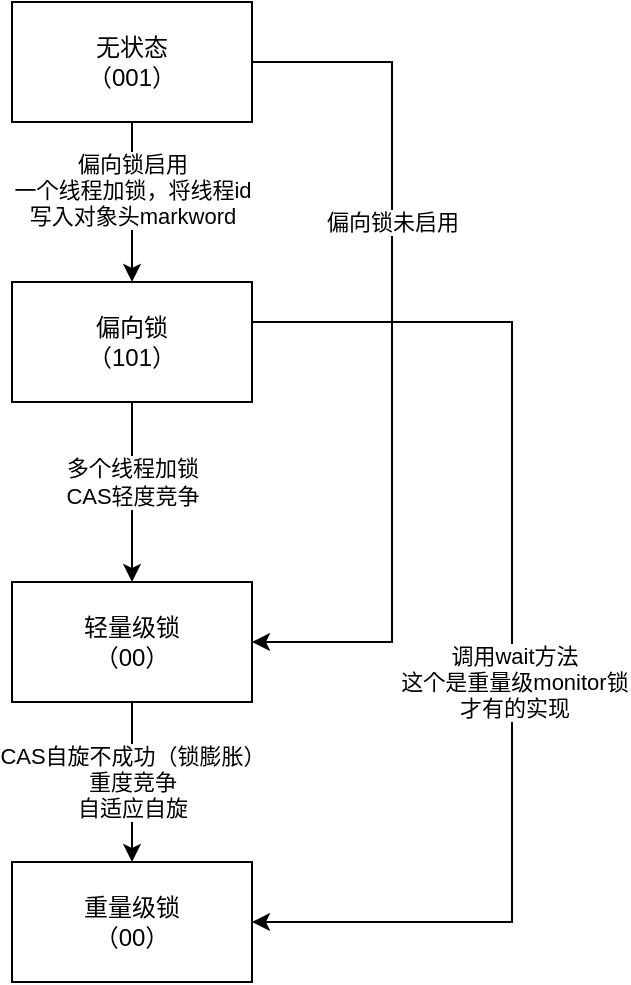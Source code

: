 <mxfile version="14.2.2" type="github">
  <diagram id="pF4SRi6WFVkdvoSuHAUC" name="Page-1">
    <mxGraphModel dx="884" dy="591" grid="1" gridSize="10" guides="1" tooltips="1" connect="1" arrows="1" fold="1" page="1" pageScale="1" pageWidth="827" pageHeight="1169" math="0" shadow="0">
      <root>
        <mxCell id="0" />
        <mxCell id="1" parent="0" />
        <mxCell id="L0IP6Y8Qmht7rUSvjI6K-5" style="edgeStyle=orthogonalEdgeStyle;rounded=0;orthogonalLoop=1;jettySize=auto;html=1;entryX=1;entryY=0.5;entryDx=0;entryDy=0;" edge="1" parent="1" source="L0IP6Y8Qmht7rUSvjI6K-1" target="L0IP6Y8Qmht7rUSvjI6K-3">
          <mxGeometry relative="1" as="geometry">
            <mxPoint x="430" y="470" as="targetPoint" />
            <Array as="points">
              <mxPoint x="300" y="170" />
              <mxPoint x="300" y="460" />
            </Array>
          </mxGeometry>
        </mxCell>
        <mxCell id="L0IP6Y8Qmht7rUSvjI6K-11" value="偏向锁未启用" style="edgeLabel;html=1;align=center;verticalAlign=middle;resizable=0;points=[];" vertex="1" connectable="0" parent="L0IP6Y8Qmht7rUSvjI6K-5">
          <mxGeometry x="-0.372" relative="1" as="geometry">
            <mxPoint y="15" as="offset" />
          </mxGeometry>
        </mxCell>
        <mxCell id="L0IP6Y8Qmht7rUSvjI6K-15" value="" style="edgeStyle=orthogonalEdgeStyle;rounded=0;orthogonalLoop=1;jettySize=auto;html=1;" edge="1" parent="1" source="L0IP6Y8Qmht7rUSvjI6K-1" target="L0IP6Y8Qmht7rUSvjI6K-2">
          <mxGeometry relative="1" as="geometry" />
        </mxCell>
        <mxCell id="L0IP6Y8Qmht7rUSvjI6K-16" value="偏向锁启用&lt;br&gt;一个线程加锁，将线程id&lt;br&gt;写入对象头markword" style="edgeLabel;html=1;align=center;verticalAlign=middle;resizable=0;points=[];" vertex="1" connectable="0" parent="L0IP6Y8Qmht7rUSvjI6K-15">
          <mxGeometry x="-0.229" y="1" relative="1" as="geometry">
            <mxPoint x="-1" y="3" as="offset" />
          </mxGeometry>
        </mxCell>
        <mxCell id="L0IP6Y8Qmht7rUSvjI6K-1" value="无状态&lt;br&gt;（001）" style="rounded=0;whiteSpace=wrap;html=1;" vertex="1" parent="1">
          <mxGeometry x="110" y="140" width="120" height="60" as="geometry" />
        </mxCell>
        <mxCell id="L0IP6Y8Qmht7rUSvjI6K-8" style="edgeStyle=orthogonalEdgeStyle;rounded=0;orthogonalLoop=1;jettySize=auto;html=1;entryX=1;entryY=0.5;entryDx=0;entryDy=0;" edge="1" parent="1" source="L0IP6Y8Qmht7rUSvjI6K-2" target="L0IP6Y8Qmht7rUSvjI6K-4">
          <mxGeometry relative="1" as="geometry">
            <mxPoint x="400" y="600" as="targetPoint" />
            <Array as="points">
              <mxPoint x="360" y="300" />
              <mxPoint x="360" y="600" />
            </Array>
          </mxGeometry>
        </mxCell>
        <mxCell id="L0IP6Y8Qmht7rUSvjI6K-12" value="调用wait方法&lt;br&gt;这个是重量级monitor锁&lt;br&gt;才有的实现" style="edgeLabel;html=1;align=center;verticalAlign=middle;resizable=0;points=[];" vertex="1" connectable="0" parent="L0IP6Y8Qmht7rUSvjI6K-8">
          <mxGeometry x="-0.111" y="1" relative="1" as="geometry">
            <mxPoint y="61" as="offset" />
          </mxGeometry>
        </mxCell>
        <mxCell id="L0IP6Y8Qmht7rUSvjI6K-17" value="" style="edgeStyle=orthogonalEdgeStyle;rounded=0;orthogonalLoop=1;jettySize=auto;html=1;" edge="1" parent="1" source="L0IP6Y8Qmht7rUSvjI6K-2" target="L0IP6Y8Qmht7rUSvjI6K-3">
          <mxGeometry relative="1" as="geometry" />
        </mxCell>
        <mxCell id="L0IP6Y8Qmht7rUSvjI6K-18" value="多个线程加锁&lt;br&gt;CAS轻度竞争" style="edgeLabel;html=1;align=center;verticalAlign=middle;resizable=0;points=[];" vertex="1" connectable="0" parent="L0IP6Y8Qmht7rUSvjI6K-17">
          <mxGeometry x="-0.333" relative="1" as="geometry">
            <mxPoint y="10" as="offset" />
          </mxGeometry>
        </mxCell>
        <mxCell id="L0IP6Y8Qmht7rUSvjI6K-2" value="偏向锁&lt;br&gt;（101）" style="rounded=0;whiteSpace=wrap;html=1;" vertex="1" parent="1">
          <mxGeometry x="110" y="280" width="120" height="60" as="geometry" />
        </mxCell>
        <mxCell id="L0IP6Y8Qmht7rUSvjI6K-19" value="" style="edgeStyle=orthogonalEdgeStyle;rounded=0;orthogonalLoop=1;jettySize=auto;html=1;" edge="1" parent="1" source="L0IP6Y8Qmht7rUSvjI6K-3" target="L0IP6Y8Qmht7rUSvjI6K-4">
          <mxGeometry relative="1" as="geometry" />
        </mxCell>
        <mxCell id="L0IP6Y8Qmht7rUSvjI6K-20" value="CAS自旋不成功（锁膨胀）&lt;br&gt;重度竞争&lt;br&gt;自适应自旋" style="edgeLabel;html=1;align=center;verticalAlign=middle;resizable=0;points=[];" vertex="1" connectable="0" parent="L0IP6Y8Qmht7rUSvjI6K-19">
          <mxGeometry x="-0.3" y="2" relative="1" as="geometry">
            <mxPoint x="-2" y="12" as="offset" />
          </mxGeometry>
        </mxCell>
        <mxCell id="L0IP6Y8Qmht7rUSvjI6K-3" value="轻量级锁&lt;br&gt;（00）" style="rounded=0;whiteSpace=wrap;html=1;" vertex="1" parent="1">
          <mxGeometry x="110" y="430" width="120" height="60" as="geometry" />
        </mxCell>
        <mxCell id="L0IP6Y8Qmht7rUSvjI6K-4" value="重量级锁&lt;br&gt;（00）" style="rounded=0;whiteSpace=wrap;html=1;" vertex="1" parent="1">
          <mxGeometry x="110" y="570" width="120" height="60" as="geometry" />
        </mxCell>
      </root>
    </mxGraphModel>
  </diagram>
</mxfile>
